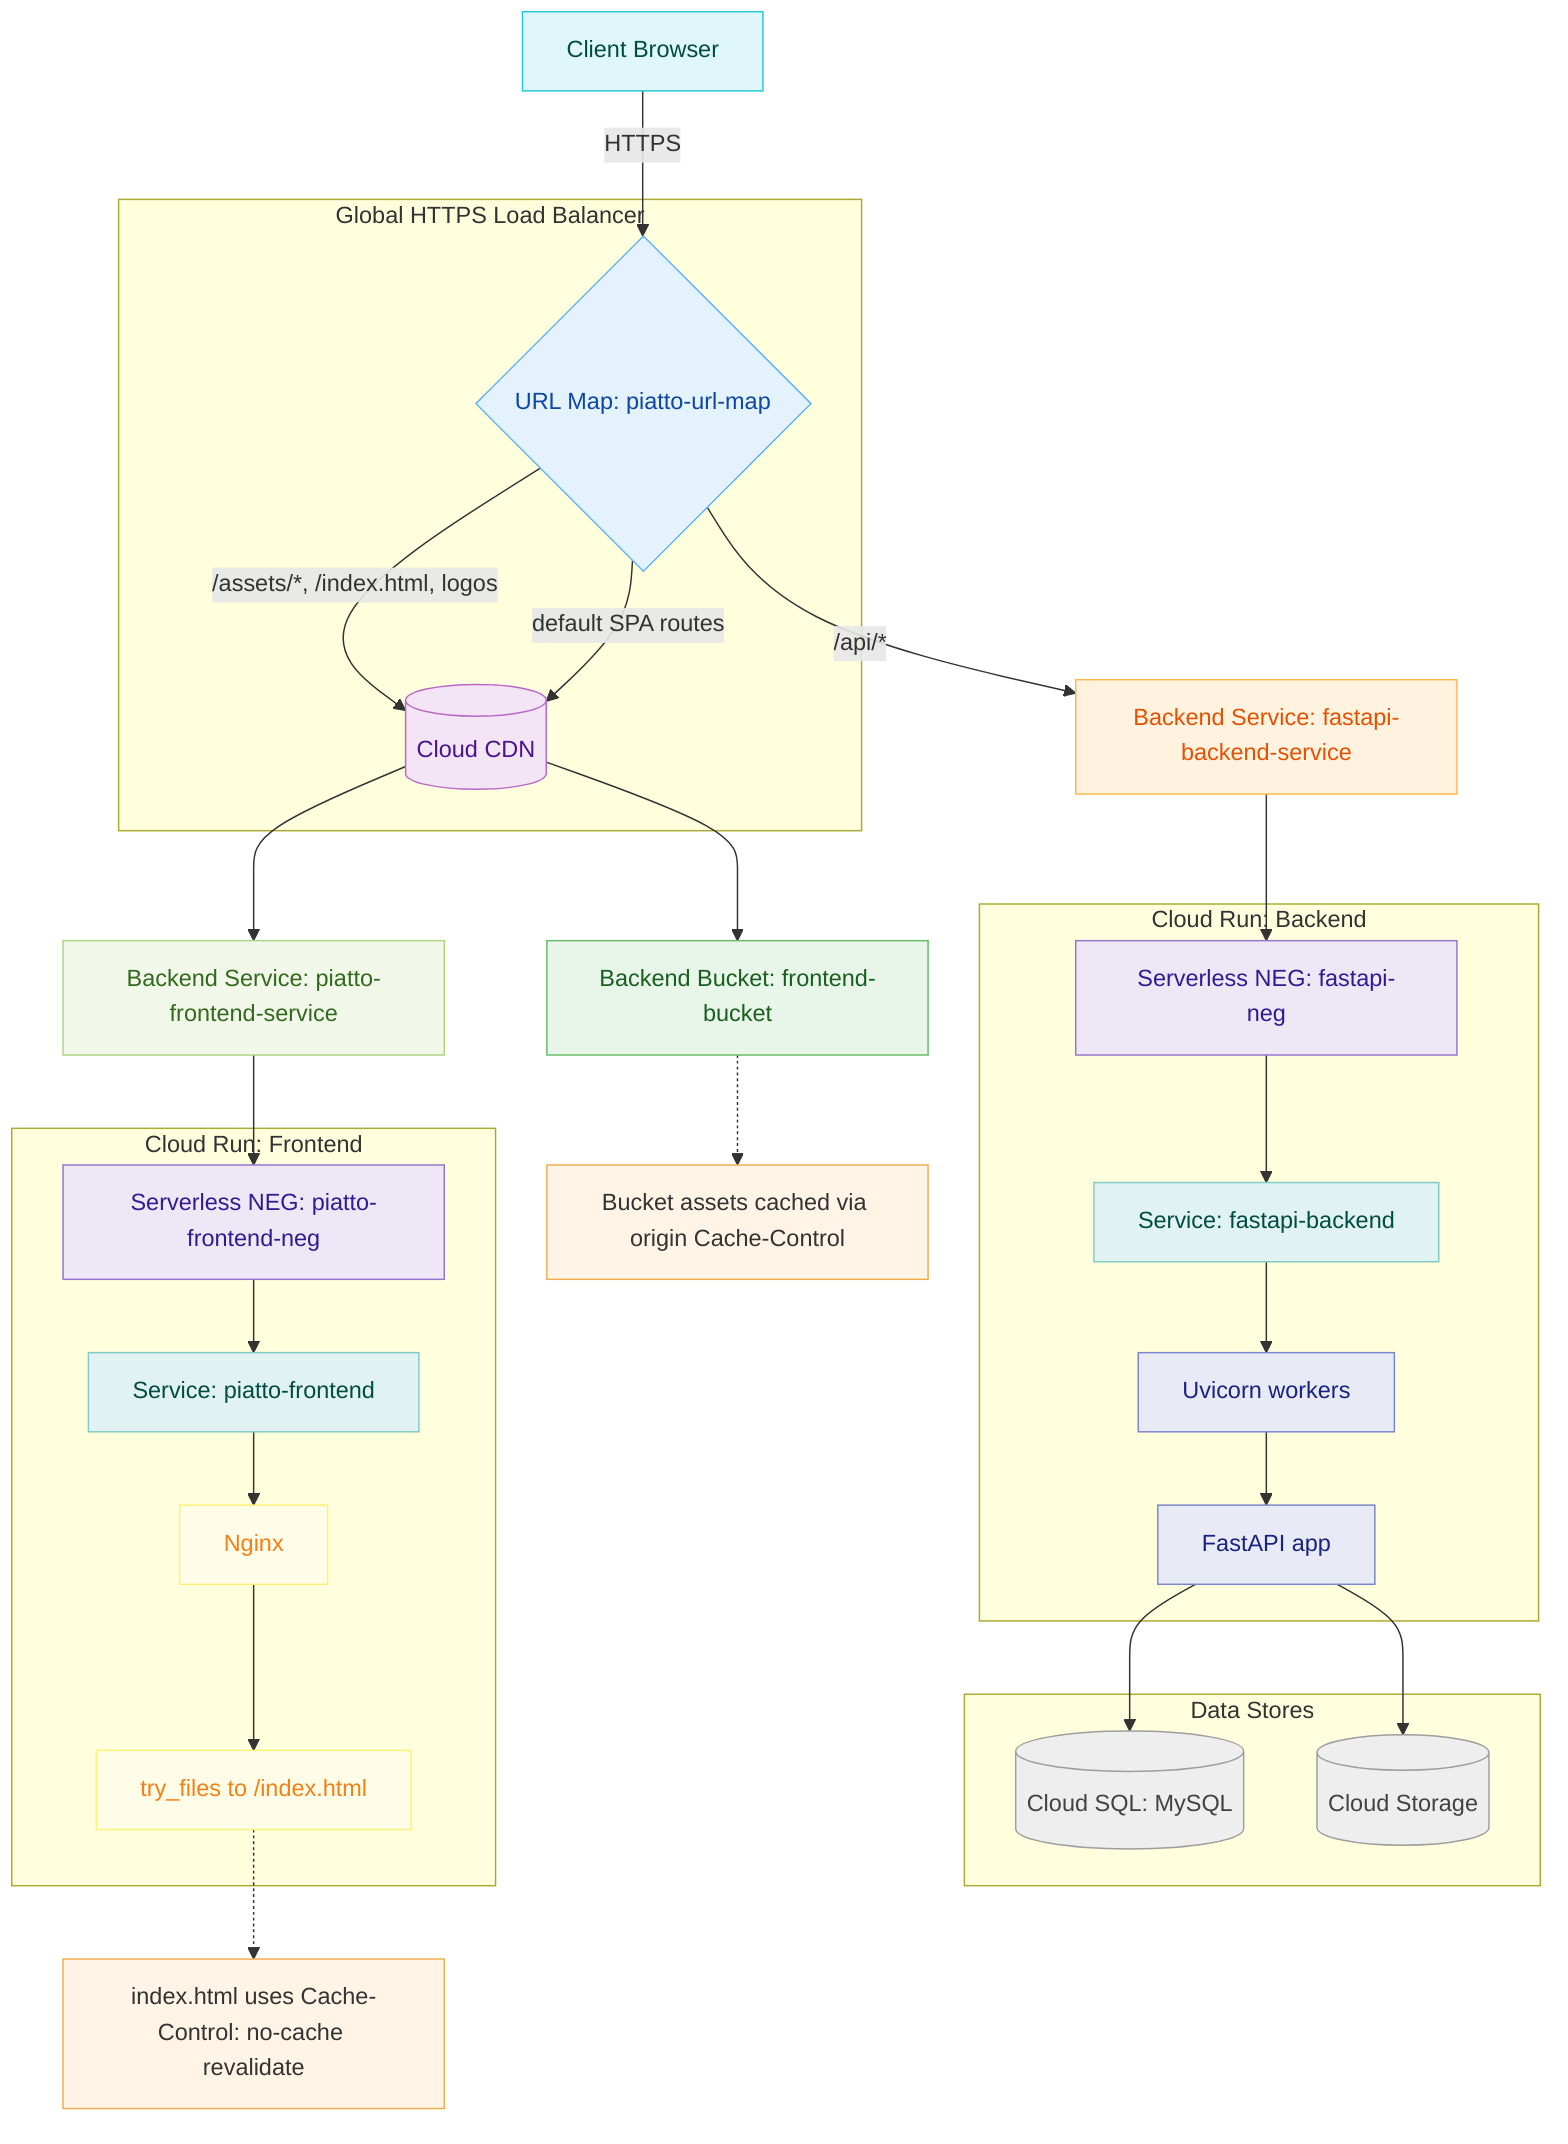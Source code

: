 flowchart TD
  A[Client Browser]

  subgraph LB[Global HTTPS Load Balancer]
    URLMAP{URL Map: piatto-url-map}
    CDN[(Cloud CDN)]
  end

  %% Routing decision
  A -->|HTTPS| URLMAP

  %% URL map rules
  URLMAP -->|/api/*| BS_API[Backend Service: fastapi-backend-service]
  URLMAP -->|/assets/*, /index.html, logos| CDN
  URLMAP -->|default SPA routes| CDN

  %% CDN paths
  CDN --> BB[Backend Bucket: frontend-bucket]
  CDN --> BS_FE[Backend Service: piatto-frontend-service]

  %% Backend (API)
  subgraph CR_API[Cloud Run: Backend]
    NEG_API[Serverless NEG: fastapi-neg]
    SRV_API[Service: fastapi-backend]
    UVICORN[Uvicorn workers]
    FASTAPI[FastAPI app]
  end
  BS_API --> NEG_API --> SRV_API --> UVICORN --> FASTAPI

  %% Data stores
  subgraph DATA[Data Stores]
    SQL[(Cloud SQL: MySQL)]
    GCS[(Cloud Storage)]
  end
  FASTAPI --> SQL
  FASTAPI --> GCS

  %% Frontend (Nginx)
  subgraph CR_FE[Cloud Run: Frontend]
    NEG_FE[Serverless NEG: piatto-frontend-neg]
    SRV_FE[Service: piatto-frontend]
    NGINX[Nginx]
    TRYFILES[try_files to /index.html]
  end
  BS_FE --> NEG_FE --> SRV_FE --> NGINX --> TRYFILES

  %% Notes as nodes
  BB_NOTE[Bucket assets cached via origin Cache-Control]:::note
  INDEX_NOTE[index.html uses Cache-Control: no-cache revalidate]:::note

  BB -.-> BB_NOTE
  TRYFILES -.-> INDEX_NOTE

  classDef note fill:#fff4e5,stroke:#f0ad4e,stroke-width:1px,color:#333;

  %% Color theme
  classDef entry fill:#e0f7fa,stroke:#26c6da,stroke-width:1px,color:#004d40;
  classDef lb fill:#e3f2fd,stroke:#64b5f6,stroke-width:1px,color:#0d47a1;
  classDef cdn fill:#f3e5f5,stroke:#ba68c8,stroke-width:1px,color:#4a148c;
  classDef bucket fill:#e8f5e9,stroke:#66bb6a,stroke-width:1px,color:#1b5e20;
  classDef bsapi fill:#fff3e0,stroke:#ffb74d,stroke-width:1px,color:#e65100;
  classDef bsfe fill:#f1f8e9,stroke:#aed581,stroke-width:1px,color:#33691e;
  classDef neg fill:#ede7f6,stroke:#9575cd,stroke-width:1px,color:#311b92;
  classDef run fill:#e0f2f1,stroke:#80cbc4,stroke-width:1px,color:#004d40;
  classDef app fill:#e8eaf6,stroke:#7986cb,stroke-width:1px,color:#1a237e;
  classDef nginx fill:#fffde7,stroke:#fff176,stroke-width:1px,color:#f57f17;
  classDef data fill:#eeeeee,stroke:#9e9e9e,stroke-width:1px,color:#424242;

  %% Apply classes
  class A entry;
  class URLMAP lb;
  class CDN cdn;
  class BB bucket;
  class BS_FE bsfe;
  class BS_API bsapi;
  class NEG_API,NEG_FE neg;
  class SRV_API,SRV_FE run;
  class UVICORN,FASTAPI app;
  class NGINX,TRYFILES nginx;
  class SQL,GCS data;
  class BB_NOTE,INDEX_NOTE note;